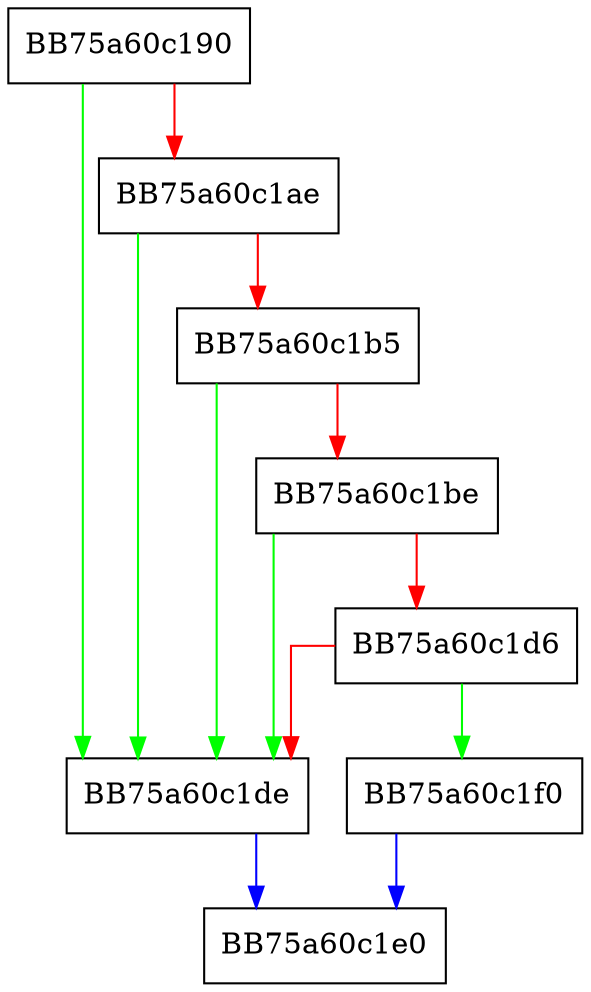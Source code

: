 digraph IsMine {
  node [shape="box"];
  graph [splines=ortho];
  BB75a60c190 -> BB75a60c1de [color="green"];
  BB75a60c190 -> BB75a60c1ae [color="red"];
  BB75a60c1ae -> BB75a60c1de [color="green"];
  BB75a60c1ae -> BB75a60c1b5 [color="red"];
  BB75a60c1b5 -> BB75a60c1de [color="green"];
  BB75a60c1b5 -> BB75a60c1be [color="red"];
  BB75a60c1be -> BB75a60c1de [color="green"];
  BB75a60c1be -> BB75a60c1d6 [color="red"];
  BB75a60c1d6 -> BB75a60c1f0 [color="green"];
  BB75a60c1d6 -> BB75a60c1de [color="red"];
  BB75a60c1de -> BB75a60c1e0 [color="blue"];
  BB75a60c1f0 -> BB75a60c1e0 [color="blue"];
}